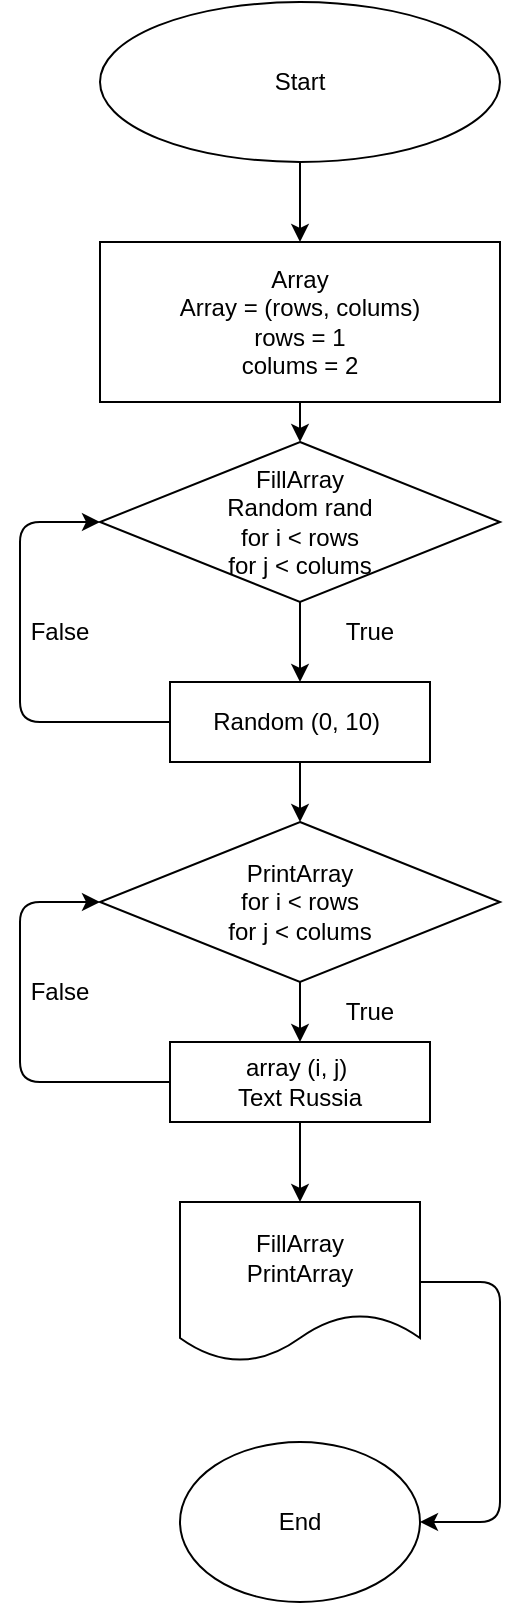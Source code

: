 <mxfile>
    <diagram id="UZcvd7BcZW0qPsEokAqO" name="Page-1">
        <mxGraphModel dx="650" dy="196" grid="1" gridSize="10" guides="1" tooltips="1" connect="1" arrows="1" fold="1" page="1" pageScale="1" pageWidth="827" pageHeight="1169" math="0" shadow="0">
            <root>
                <mxCell id="0"/>
                <mxCell id="1" parent="0"/>
                <mxCell id="2" value="Start" style="ellipse;whiteSpace=wrap;html=1;" vertex="1" parent="1">
                    <mxGeometry x="200" width="200" height="80" as="geometry"/>
                </mxCell>
                <mxCell id="12" style="edgeStyle=none;html=1;exitX=0.5;exitY=1;exitDx=0;exitDy=0;entryX=0.5;entryY=0;entryDx=0;entryDy=0;" edge="1" parent="1" source="3" target="8">
                    <mxGeometry relative="1" as="geometry"/>
                </mxCell>
                <mxCell id="3" value="Array&lt;br&gt;Array = (rows, colums)&lt;br&gt;rows = 1&lt;br&gt;colums = 2" style="rounded=0;whiteSpace=wrap;html=1;" vertex="1" parent="1">
                    <mxGeometry x="200" y="120" width="200" height="80" as="geometry"/>
                </mxCell>
                <mxCell id="5" value="" style="endArrow=classic;html=1;exitX=0.5;exitY=1;exitDx=0;exitDy=0;entryX=0.5;entryY=0;entryDx=0;entryDy=0;" edge="1" parent="1" source="2" target="3">
                    <mxGeometry width="50" height="50" relative="1" as="geometry">
                        <mxPoint x="310" y="220" as="sourcePoint"/>
                        <mxPoint x="360" y="170" as="targetPoint"/>
                    </mxGeometry>
                </mxCell>
                <mxCell id="11" style="edgeStyle=none;html=1;exitX=0.5;exitY=1;exitDx=0;exitDy=0;entryX=0.5;entryY=0;entryDx=0;entryDy=0;" edge="1" parent="1" source="8" target="10">
                    <mxGeometry relative="1" as="geometry"/>
                </mxCell>
                <mxCell id="8" value="FillArray&lt;br&gt;Random rand&lt;br&gt;for i &amp;lt; rows&lt;br&gt;for j &amp;lt; colums" style="rhombus;whiteSpace=wrap;html=1;" vertex="1" parent="1">
                    <mxGeometry x="200" y="220" width="200" height="80" as="geometry"/>
                </mxCell>
                <mxCell id="16" style="edgeStyle=none;html=1;exitX=0;exitY=0.5;exitDx=0;exitDy=0;entryX=0;entryY=0.5;entryDx=0;entryDy=0;" edge="1" parent="1" source="10" target="8">
                    <mxGeometry relative="1" as="geometry">
                        <mxPoint x="180" y="270" as="targetPoint"/>
                        <Array as="points">
                            <mxPoint x="160" y="360"/>
                            <mxPoint x="160" y="260"/>
                        </Array>
                    </mxGeometry>
                </mxCell>
                <mxCell id="24" style="edgeStyle=none;html=1;exitX=0.5;exitY=1;exitDx=0;exitDy=0;entryX=0.5;entryY=0;entryDx=0;entryDy=0;" edge="1" parent="1" source="10" target="22">
                    <mxGeometry relative="1" as="geometry"/>
                </mxCell>
                <mxCell id="10" value="Random (0, 10)&amp;nbsp;" style="rounded=0;whiteSpace=wrap;html=1;" vertex="1" parent="1">
                    <mxGeometry x="235" y="340" width="130" height="40" as="geometry"/>
                </mxCell>
                <mxCell id="13" value="True" style="text;html=1;strokeColor=none;fillColor=none;align=center;verticalAlign=middle;whiteSpace=wrap;rounded=0;" vertex="1" parent="1">
                    <mxGeometry x="305" y="300" width="60" height="30" as="geometry"/>
                </mxCell>
                <mxCell id="20" value="False" style="text;html=1;strokeColor=none;fillColor=none;align=center;verticalAlign=middle;whiteSpace=wrap;rounded=0;" vertex="1" parent="1">
                    <mxGeometry x="150" y="300" width="60" height="30" as="geometry"/>
                </mxCell>
                <mxCell id="26" style="edgeStyle=none;html=1;exitX=0;exitY=0.5;exitDx=0;exitDy=0;entryX=0;entryY=0.5;entryDx=0;entryDy=0;entryPerimeter=0;" edge="1" parent="1" source="21" target="22">
                    <mxGeometry relative="1" as="geometry">
                        <mxPoint x="180" y="460" as="targetPoint"/>
                        <Array as="points">
                            <mxPoint x="160" y="540"/>
                            <mxPoint x="160" y="450"/>
                        </Array>
                    </mxGeometry>
                </mxCell>
                <mxCell id="31" style="edgeStyle=none;html=1;exitX=0.5;exitY=1;exitDx=0;exitDy=0;entryX=0.5;entryY=0;entryDx=0;entryDy=0;" edge="1" parent="1" source="21" target="30">
                    <mxGeometry relative="1" as="geometry"/>
                </mxCell>
                <mxCell id="21" value="array (i, j)&amp;nbsp;&lt;br&gt;Text Russia" style="rounded=0;whiteSpace=wrap;html=1;" vertex="1" parent="1">
                    <mxGeometry x="235" y="520" width="130" height="40" as="geometry"/>
                </mxCell>
                <mxCell id="23" style="edgeStyle=none;html=1;exitX=0.5;exitY=1;exitDx=0;exitDy=0;entryX=0.5;entryY=0;entryDx=0;entryDy=0;" edge="1" parent="1" source="22" target="21">
                    <mxGeometry relative="1" as="geometry"/>
                </mxCell>
                <mxCell id="22" value="PrintArray&lt;br&gt;for i &amp;lt; rows&lt;br&gt;for j &amp;lt; colums&lt;br&gt;" style="rhombus;whiteSpace=wrap;html=1;" vertex="1" parent="1">
                    <mxGeometry x="200" y="410" width="200" height="80" as="geometry"/>
                </mxCell>
                <mxCell id="28" value="True" style="text;html=1;strokeColor=none;fillColor=none;align=center;verticalAlign=middle;whiteSpace=wrap;rounded=0;" vertex="1" parent="1">
                    <mxGeometry x="305" y="490" width="60" height="30" as="geometry"/>
                </mxCell>
                <mxCell id="29" value="False" style="text;html=1;strokeColor=none;fillColor=none;align=center;verticalAlign=middle;whiteSpace=wrap;rounded=0;" vertex="1" parent="1">
                    <mxGeometry x="150" y="480" width="60" height="30" as="geometry"/>
                </mxCell>
                <mxCell id="30" value="FillArray&lt;br&gt;PrintArray" style="shape=document;whiteSpace=wrap;html=1;boundedLbl=1;" vertex="1" parent="1">
                    <mxGeometry x="240" y="600" width="120" height="80" as="geometry"/>
                </mxCell>
                <mxCell id="32" value="End" style="ellipse;whiteSpace=wrap;html=1;" vertex="1" parent="1">
                    <mxGeometry x="240" y="720" width="120" height="80" as="geometry"/>
                </mxCell>
                <mxCell id="33" value="" style="endArrow=classic;html=1;entryX=1;entryY=0.5;entryDx=0;entryDy=0;exitX=1;exitY=0.5;exitDx=0;exitDy=0;" edge="1" parent="1" source="30" target="32">
                    <mxGeometry width="50" height="50" relative="1" as="geometry">
                        <mxPoint x="260" y="690" as="sourcePoint"/>
                        <mxPoint x="310" y="640" as="targetPoint"/>
                        <Array as="points">
                            <mxPoint x="400" y="640"/>
                            <mxPoint x="400" y="760"/>
                        </Array>
                    </mxGeometry>
                </mxCell>
            </root>
        </mxGraphModel>
    </diagram>
</mxfile>